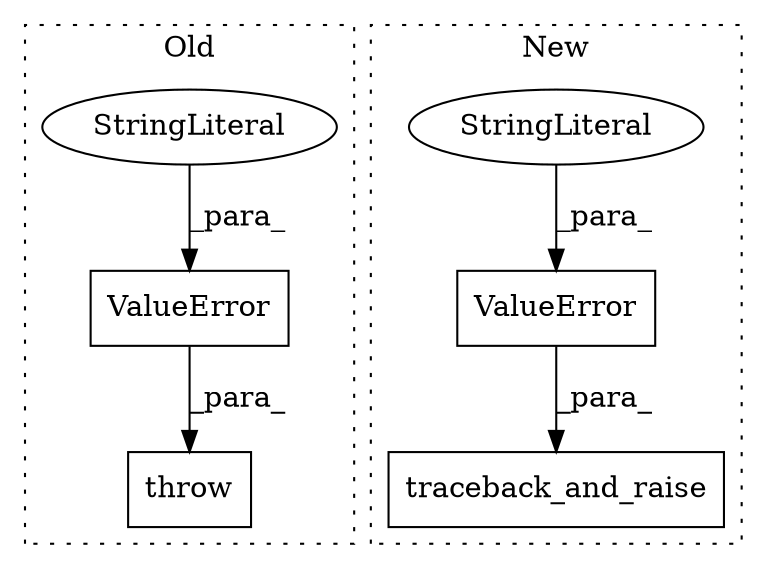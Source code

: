 digraph G {
subgraph cluster0 {
1 [label="throw" a="53" s="645" l="6" shape="box"];
3 [label="ValueError" a="32" s="651,709" l="11,1" shape="box"];
4 [label="StringLiteral" a="45" s="662" l="47" shape="ellipse"];
label = "Old";
style="dotted";
}
subgraph cluster1 {
2 [label="traceback_and_raise" a="32" s="829,934" l="20,1" shape="box"];
5 [label="ValueError" a="32" s="849,933" l="11,1" shape="box"];
6 [label="StringLiteral" a="45" s="860" l="73" shape="ellipse"];
label = "New";
style="dotted";
}
3 -> 1 [label="_para_"];
4 -> 3 [label="_para_"];
5 -> 2 [label="_para_"];
6 -> 5 [label="_para_"];
}